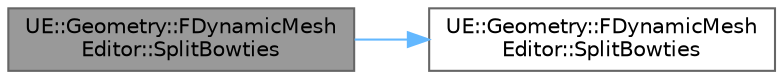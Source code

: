 digraph "UE::Geometry::FDynamicMeshEditor::SplitBowties"
{
 // INTERACTIVE_SVG=YES
 // LATEX_PDF_SIZE
  bgcolor="transparent";
  edge [fontname=Helvetica,fontsize=10,labelfontname=Helvetica,labelfontsize=10];
  node [fontname=Helvetica,fontsize=10,shape=box,height=0.2,width=0.4];
  rankdir="LR";
  Node1 [id="Node000001",label="UE::Geometry::FDynamicMesh\lEditor::SplitBowties",height=0.2,width=0.4,color="gray40", fillcolor="grey60", style="filled", fontcolor="black",tooltip="Splits any bowties specifically on the given vertex, and updates (does not reset!) ResultOut with any..."];
  Node1 -> Node2 [id="edge1_Node000001_Node000002",color="steelblue1",style="solid",tooltip=" "];
  Node2 [id="Node000002",label="UE::Geometry::FDynamicMesh\lEditor::SplitBowties",height=0.2,width=0.4,color="grey40", fillcolor="white", style="filled",URL="$db/d11/classUE_1_1Geometry_1_1FDynamicMeshEditor.html#a8c906a220c63ddf078083ecae0dab97b",tooltip="Splits all bowties across the whole mesh."];
}
